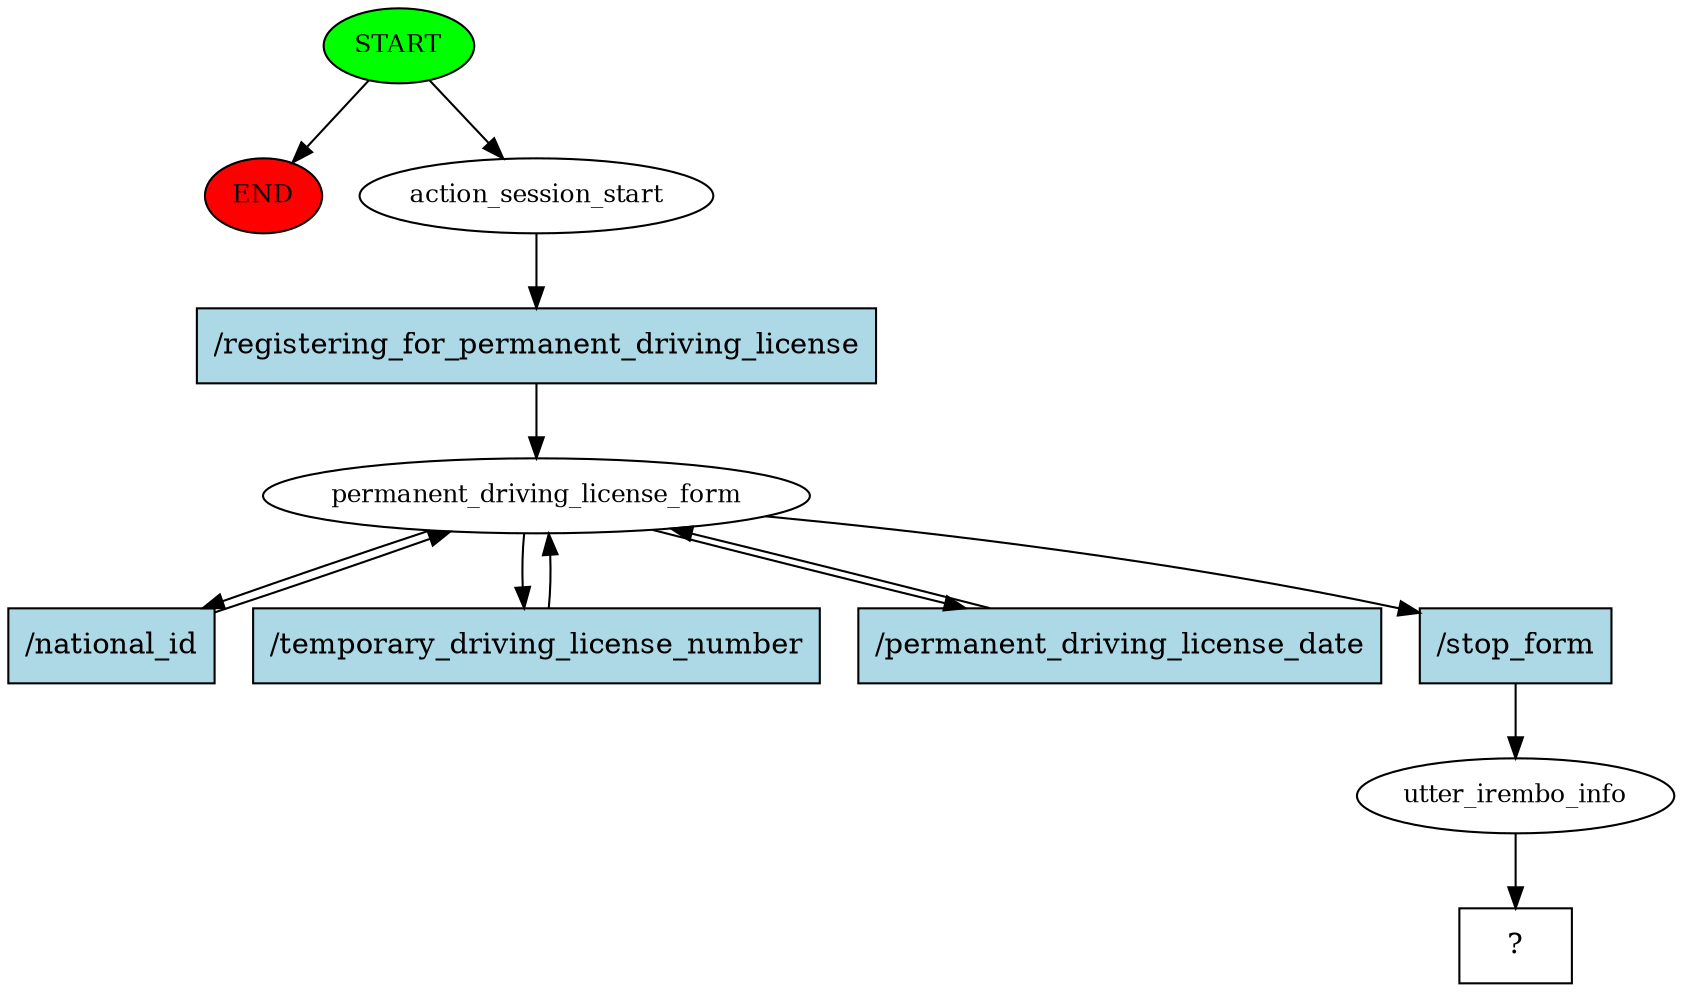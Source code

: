 digraph  {
0 [class="start active", fillcolor=green, fontsize=12, label=START, style=filled];
"-1" [class=end, fillcolor=red, fontsize=12, label=END, style=filled];
1 [class=active, fontsize=12, label=action_session_start];
2 [class=active, fontsize=12, label=permanent_driving_license_form];
6 [class=active, fontsize=12, label=utter_irembo_info];
7 [class="intent dashed active", label="  ?  ", shape=rect];
8 [class="intent active", fillcolor=lightblue, label="/registering_for_permanent_driving_license", shape=rect, style=filled];
9 [class="intent active", fillcolor=lightblue, label="/national_id", shape=rect, style=filled];
10 [class="intent active", fillcolor=lightblue, label="/temporary_driving_license_number", shape=rect, style=filled];
11 [class="intent active", fillcolor=lightblue, label="/permanent_driving_license_date", shape=rect, style=filled];
12 [class="intent active", fillcolor=lightblue, label="/stop_form", shape=rect, style=filled];
0 -> "-1"  [class="", key=NONE, label=""];
0 -> 1  [class=active, key=NONE, label=""];
1 -> 8  [class=active, key=0];
2 -> 9  [class=active, key=0];
2 -> 10  [class=active, key=0];
2 -> 11  [class=active, key=0];
2 -> 12  [class=active, key=0];
6 -> 7  [class=active, key=NONE, label=""];
8 -> 2  [class=active, key=0];
9 -> 2  [class=active, key=0];
10 -> 2  [class=active, key=0];
11 -> 2  [class=active, key=0];
12 -> 6  [class=active, key=0];
}
